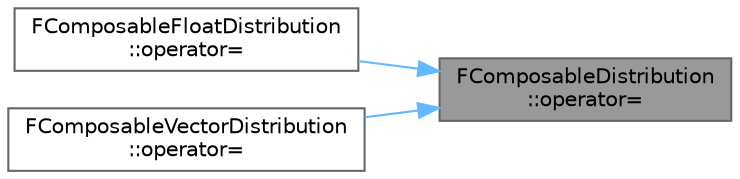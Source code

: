 digraph "FComposableDistribution::operator="
{
 // INTERACTIVE_SVG=YES
 // LATEX_PDF_SIZE
  bgcolor="transparent";
  edge [fontname=Helvetica,fontsize=10,labelfontname=Helvetica,labelfontsize=10];
  node [fontname=Helvetica,fontsize=10,shape=box,height=0.2,width=0.4];
  rankdir="RL";
  Node1 [id="Node000001",label="FComposableDistribution\l::operator=",height=0.2,width=0.4,color="gray40", fillcolor="grey60", style="filled", fontcolor="black",tooltip="Assignment operator."];
  Node1 -> Node2 [id="edge1_Node000001_Node000002",dir="back",color="steelblue1",style="solid",tooltip=" "];
  Node2 [id="Node000002",label="FComposableFloatDistribution\l::operator=",height=0.2,width=0.4,color="grey40", fillcolor="white", style="filled",URL="$d5/d26/classFComposableFloatDistribution.html#aaf9b26515592641ad92cfa14ade640dc",tooltip="Assignment operator."];
  Node1 -> Node3 [id="edge2_Node000001_Node000003",dir="back",color="steelblue1",style="solid",tooltip=" "];
  Node3 [id="Node000003",label="FComposableVectorDistribution\l::operator=",height=0.2,width=0.4,color="grey40", fillcolor="white", style="filled",URL="$df/d2c/classFComposableVectorDistribution.html#adc29c48dbeca609c587facee7df1f10f",tooltip="Assignment operator."];
}
